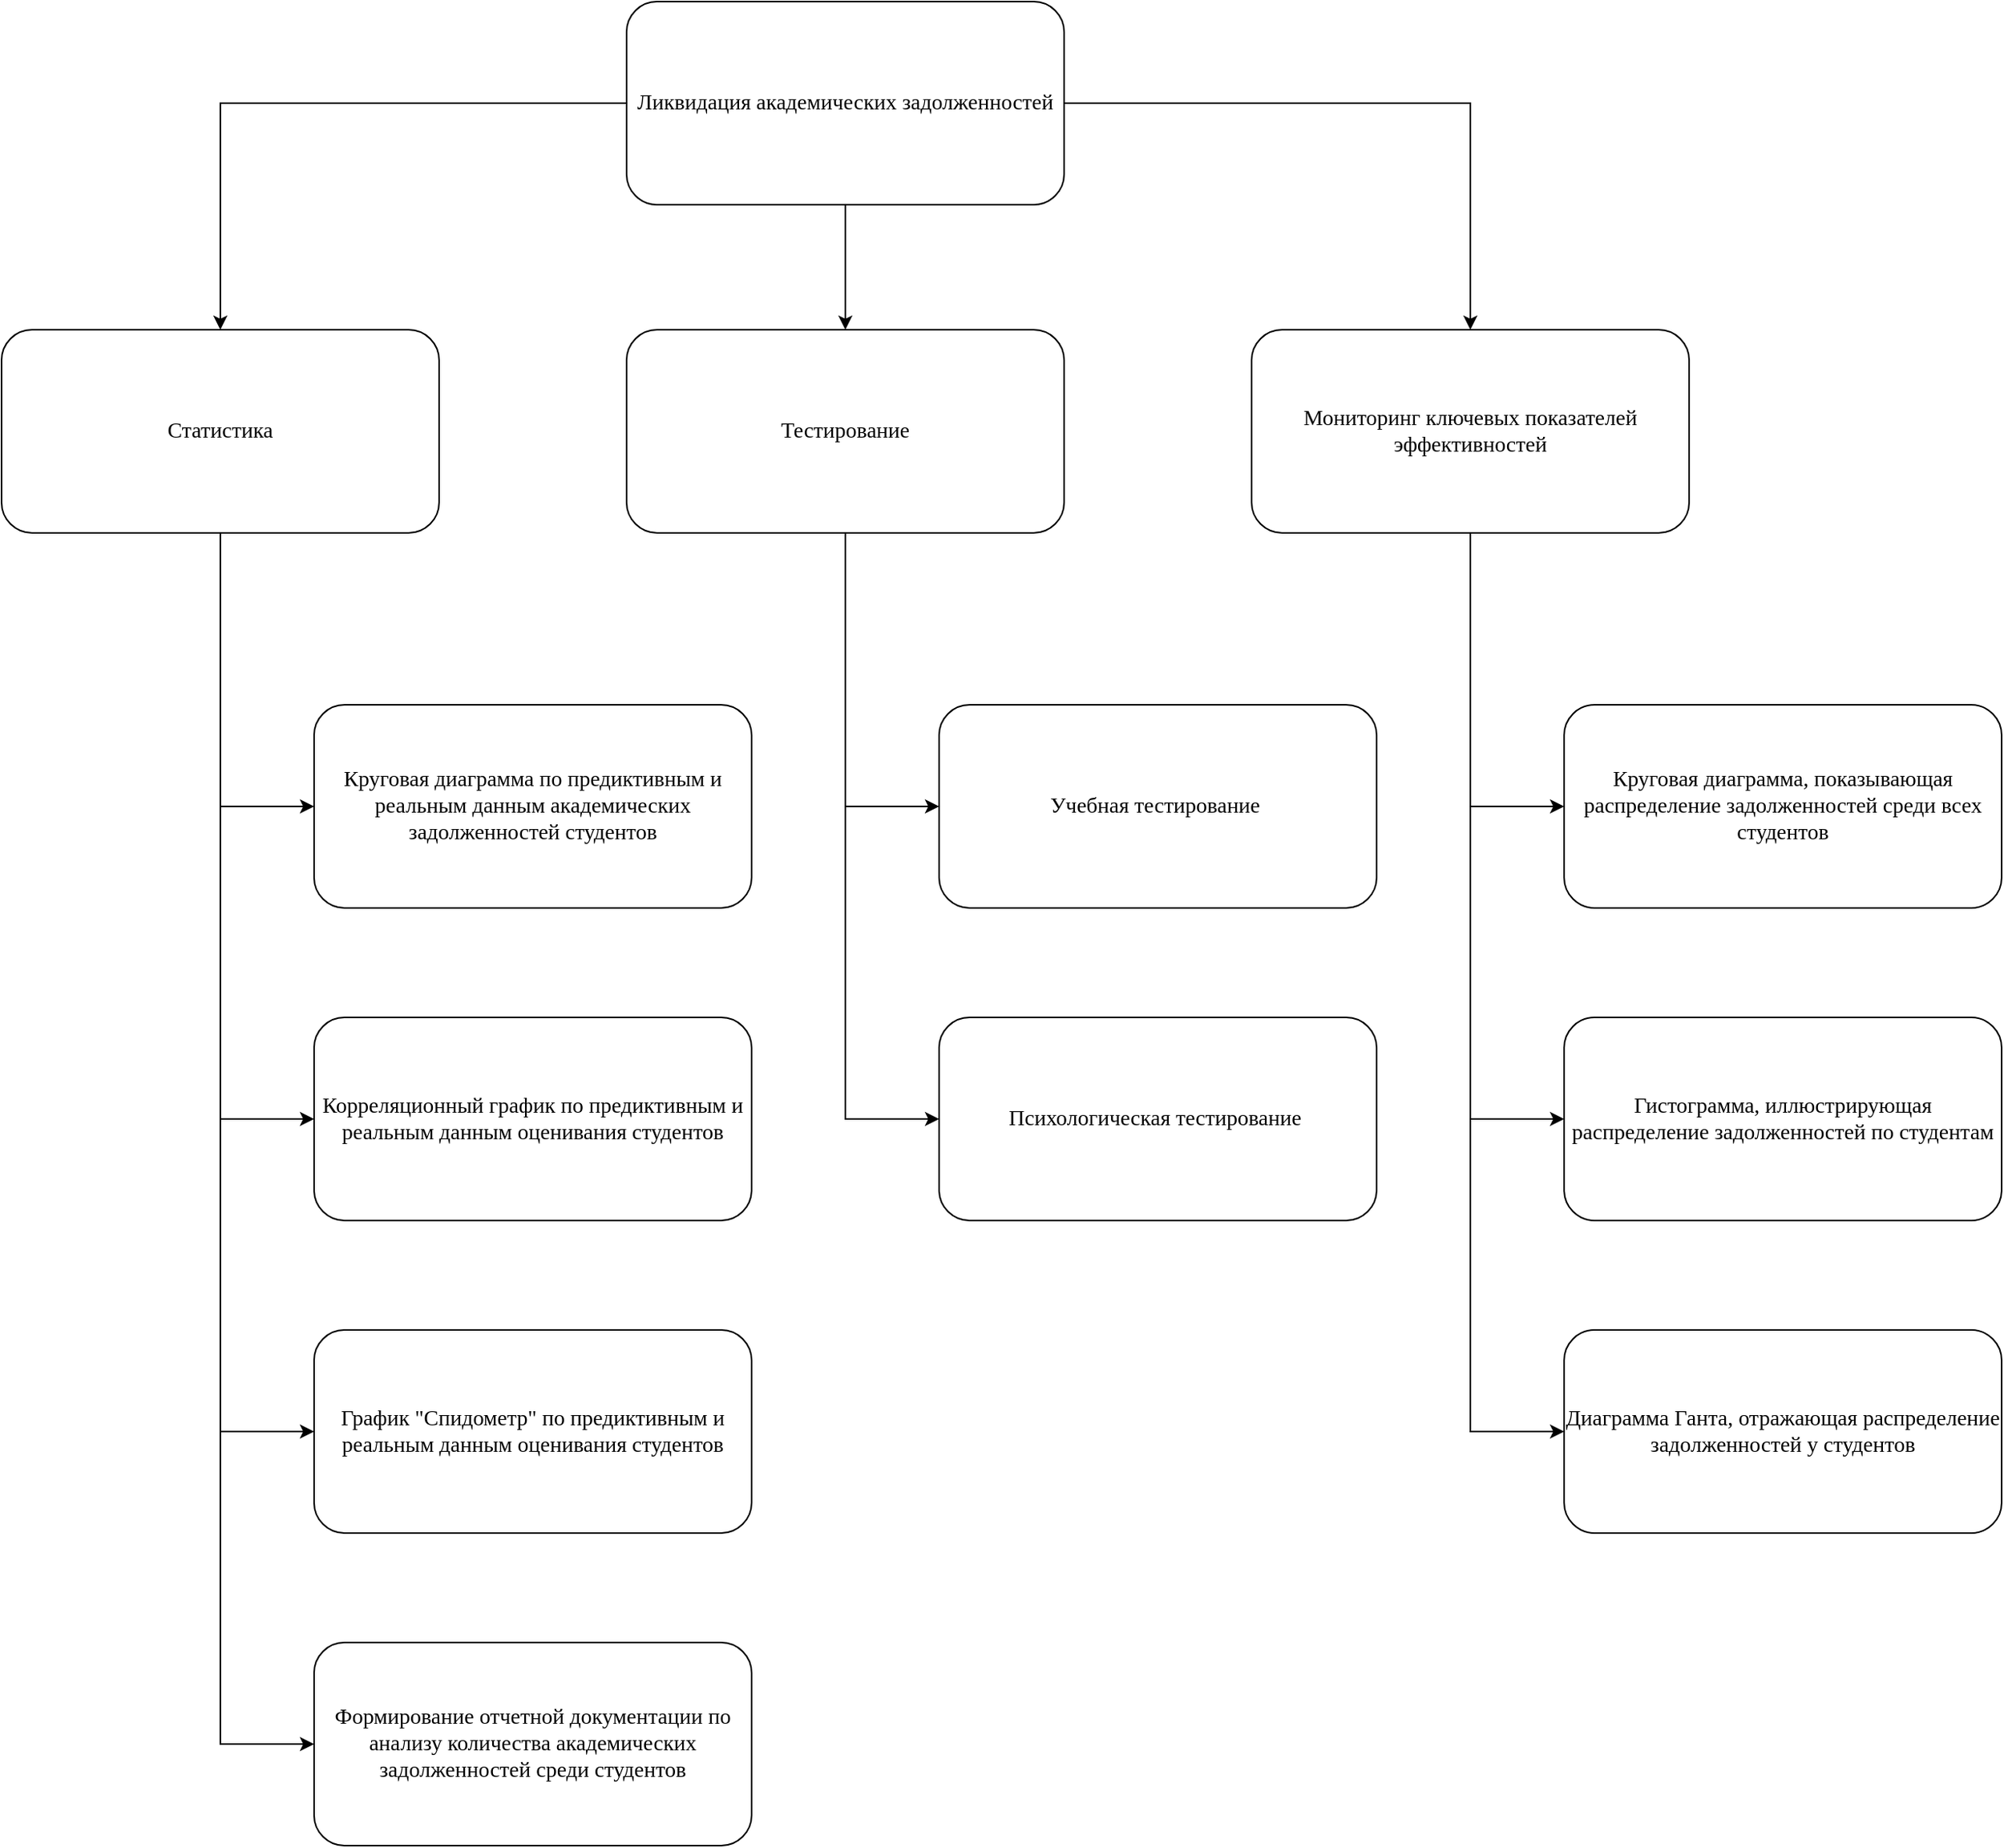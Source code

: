 <mxfile version="26.2.14">
  <diagram name="Страница — 1" id="SVvfLqO8gyrv7P0b9_VM">
    <mxGraphModel dx="2646" dy="1019" grid="1" gridSize="10" guides="1" tooltips="1" connect="1" arrows="1" fold="1" page="1" pageScale="1" pageWidth="827" pageHeight="1169" math="0" shadow="0">
      <root>
        <mxCell id="0" />
        <mxCell id="1" parent="0" />
        <mxCell id="LT_Eu8FXYaYg0h98LdMc-10" style="edgeStyle=orthogonalEdgeStyle;rounded=0;orthogonalLoop=1;jettySize=auto;html=1;fontSize=14;fontFamily=Times New Roman;" parent="1" source="LT_Eu8FXYaYg0h98LdMc-1" target="LT_Eu8FXYaYg0h98LdMc-8" edge="1">
          <mxGeometry relative="1" as="geometry" />
        </mxCell>
        <mxCell id="LT_Eu8FXYaYg0h98LdMc-11" style="edgeStyle=orthogonalEdgeStyle;rounded=0;orthogonalLoop=1;jettySize=auto;html=1;fontSize=14;fontFamily=Times New Roman;" parent="1" source="LT_Eu8FXYaYg0h98LdMc-1" target="LT_Eu8FXYaYg0h98LdMc-7" edge="1">
          <mxGeometry relative="1" as="geometry" />
        </mxCell>
        <mxCell id="LT_Eu8FXYaYg0h98LdMc-12" style="edgeStyle=orthogonalEdgeStyle;rounded=0;orthogonalLoop=1;jettySize=auto;html=1;entryX=0.5;entryY=0;entryDx=0;entryDy=0;fontSize=14;fontFamily=Times New Roman;" parent="1" source="LT_Eu8FXYaYg0h98LdMc-1" target="LT_Eu8FXYaYg0h98LdMc-9" edge="1">
          <mxGeometry relative="1" as="geometry" />
        </mxCell>
        <mxCell id="LT_Eu8FXYaYg0h98LdMc-1" value="&lt;font&gt;Ликвидация академических задолженностей&lt;/font&gt;" style="rounded=1;whiteSpace=wrap;html=1;fontSize=14;fontFamily=Times New Roman;" parent="1" vertex="1">
          <mxGeometry x="280" y="70" width="280" height="130" as="geometry" />
        </mxCell>
        <mxCell id="LT_Eu8FXYaYg0h98LdMc-14" style="edgeStyle=orthogonalEdgeStyle;rounded=0;orthogonalLoop=1;jettySize=auto;html=1;entryX=0;entryY=0.5;entryDx=0;entryDy=0;fontSize=14;fontFamily=Times New Roman;" parent="1" source="LT_Eu8FXYaYg0h98LdMc-7" target="LT_Eu8FXYaYg0h98LdMc-13" edge="1">
          <mxGeometry relative="1" as="geometry" />
        </mxCell>
        <mxCell id="LT_Eu8FXYaYg0h98LdMc-16" style="edgeStyle=orthogonalEdgeStyle;rounded=0;orthogonalLoop=1;jettySize=auto;html=1;entryX=0;entryY=0.5;entryDx=0;entryDy=0;fontSize=14;fontFamily=Times New Roman;" parent="1" source="LT_Eu8FXYaYg0h98LdMc-7" target="LT_Eu8FXYaYg0h98LdMc-15" edge="1">
          <mxGeometry relative="1" as="geometry" />
        </mxCell>
        <mxCell id="LT_Eu8FXYaYg0h98LdMc-7" value="Тестирование" style="rounded=1;whiteSpace=wrap;html=1;fontSize=14;fontFamily=Times New Roman;" parent="1" vertex="1">
          <mxGeometry x="280" y="280" width="280" height="130" as="geometry" />
        </mxCell>
        <mxCell id="LT_Eu8FXYaYg0h98LdMc-33" style="edgeStyle=orthogonalEdgeStyle;rounded=0;orthogonalLoop=1;jettySize=auto;html=1;entryX=0;entryY=0.5;entryDx=0;entryDy=0;" parent="1" source="LT_Eu8FXYaYg0h98LdMc-8" target="LT_Eu8FXYaYg0h98LdMc-32" edge="1">
          <mxGeometry relative="1" as="geometry" />
        </mxCell>
        <mxCell id="LT_Eu8FXYaYg0h98LdMc-35" style="edgeStyle=orthogonalEdgeStyle;rounded=0;orthogonalLoop=1;jettySize=auto;html=1;entryX=0;entryY=0.5;entryDx=0;entryDy=0;" parent="1" source="LT_Eu8FXYaYg0h98LdMc-8" target="LT_Eu8FXYaYg0h98LdMc-34" edge="1">
          <mxGeometry relative="1" as="geometry" />
        </mxCell>
        <mxCell id="LT_Eu8FXYaYg0h98LdMc-37" style="edgeStyle=orthogonalEdgeStyle;rounded=0;orthogonalLoop=1;jettySize=auto;html=1;entryX=0;entryY=0.5;entryDx=0;entryDy=0;" parent="1" source="LT_Eu8FXYaYg0h98LdMc-8" target="LT_Eu8FXYaYg0h98LdMc-36" edge="1">
          <mxGeometry relative="1" as="geometry" />
        </mxCell>
        <mxCell id="LT_Eu8FXYaYg0h98LdMc-8" value="Мониторинг ключевых показателей эффективностей" style="rounded=1;whiteSpace=wrap;html=1;fontSize=14;fontFamily=Times New Roman;" parent="1" vertex="1">
          <mxGeometry x="680" y="280" width="280" height="130" as="geometry" />
        </mxCell>
        <mxCell id="LT_Eu8FXYaYg0h98LdMc-19" style="edgeStyle=orthogonalEdgeStyle;rounded=0;orthogonalLoop=1;jettySize=auto;html=1;entryX=0;entryY=0.5;entryDx=0;entryDy=0;fontSize=14;fontFamily=Times New Roman;" parent="1" source="LT_Eu8FXYaYg0h98LdMc-9" target="LT_Eu8FXYaYg0h98LdMc-17" edge="1">
          <mxGeometry relative="1" as="geometry" />
        </mxCell>
        <mxCell id="LT_Eu8FXYaYg0h98LdMc-20" style="edgeStyle=orthogonalEdgeStyle;rounded=0;orthogonalLoop=1;jettySize=auto;html=1;entryX=0;entryY=0.5;entryDx=0;entryDy=0;fontSize=14;fontFamily=Times New Roman;" parent="1" source="LT_Eu8FXYaYg0h98LdMc-9" target="LT_Eu8FXYaYg0h98LdMc-18" edge="1">
          <mxGeometry relative="1" as="geometry" />
        </mxCell>
        <mxCell id="LT_Eu8FXYaYg0h98LdMc-29" style="edgeStyle=orthogonalEdgeStyle;rounded=0;orthogonalLoop=1;jettySize=auto;html=1;entryX=0;entryY=0.5;entryDx=0;entryDy=0;" parent="1" source="LT_Eu8FXYaYg0h98LdMc-9" target="LT_Eu8FXYaYg0h98LdMc-21" edge="1">
          <mxGeometry relative="1" as="geometry" />
        </mxCell>
        <mxCell id="LT_Eu8FXYaYg0h98LdMc-30" style="edgeStyle=orthogonalEdgeStyle;rounded=0;orthogonalLoop=1;jettySize=auto;html=1;entryX=0;entryY=0.5;entryDx=0;entryDy=0;" parent="1" source="LT_Eu8FXYaYg0h98LdMc-9" target="LT_Eu8FXYaYg0h98LdMc-26" edge="1">
          <mxGeometry relative="1" as="geometry" />
        </mxCell>
        <mxCell id="LT_Eu8FXYaYg0h98LdMc-9" value="&lt;font&gt;Статистика&lt;/font&gt;" style="rounded=1;whiteSpace=wrap;html=1;fontSize=14;fontFamily=Times New Roman;" parent="1" vertex="1">
          <mxGeometry x="-120" y="280" width="280" height="130" as="geometry" />
        </mxCell>
        <mxCell id="LT_Eu8FXYaYg0h98LdMc-13" value="&lt;font&gt;Учебная тестирование&amp;nbsp;&lt;/font&gt;" style="rounded=1;whiteSpace=wrap;html=1;fontSize=14;fontFamily=Times New Roman;" parent="1" vertex="1">
          <mxGeometry x="480" y="520" width="280" height="130" as="geometry" />
        </mxCell>
        <mxCell id="LT_Eu8FXYaYg0h98LdMc-15" value="&lt;font&gt;Психологическая тестирование&amp;nbsp;&lt;/font&gt;" style="rounded=1;whiteSpace=wrap;html=1;fontSize=14;fontFamily=Times New Roman;" parent="1" vertex="1">
          <mxGeometry x="480" y="720" width="280" height="130" as="geometry" />
        </mxCell>
        <mxCell id="LT_Eu8FXYaYg0h98LdMc-17" value="&lt;font&gt;&lt;span&gt;Круговая диаграмма по предиктивным и реальным данным академических задолженностей студентов&lt;/span&gt;&lt;/font&gt;" style="rounded=1;whiteSpace=wrap;html=1;fontSize=14;fontFamily=Times New Roman;" parent="1" vertex="1">
          <mxGeometry x="80" y="520" width="280" height="130" as="geometry" />
        </mxCell>
        <mxCell id="LT_Eu8FXYaYg0h98LdMc-18" value="Корреляционный график по предиктивным и реальным данным оценивания студентов" style="rounded=1;whiteSpace=wrap;html=1;fontSize=14;fontFamily=Times New Roman;" parent="1" vertex="1">
          <mxGeometry x="80" y="720" width="280" height="130" as="geometry" />
        </mxCell>
        <mxCell id="LT_Eu8FXYaYg0h98LdMc-21" value="График &quot;Спидометр&quot; по предиктивным и реальным данным оценивания студентов" style="rounded=1;whiteSpace=wrap;html=1;fontSize=14;fontFamily=Times New Roman;" parent="1" vertex="1">
          <mxGeometry x="80" y="920" width="280" height="130" as="geometry" />
        </mxCell>
        <mxCell id="LT_Eu8FXYaYg0h98LdMc-26" value="Формирование отчетной документации по анализу количества академических задолженностей среди студентов" style="rounded=1;whiteSpace=wrap;html=1;fontSize=14;fontFamily=Times New Roman;" parent="1" vertex="1">
          <mxGeometry x="80" y="1120" width="280" height="130" as="geometry" />
        </mxCell>
        <mxCell id="LT_Eu8FXYaYg0h98LdMc-32" value="Круговая диаграмма, показывающая распределение задолженностей среди всех студентов" style="rounded=1;whiteSpace=wrap;html=1;fontSize=14;fontFamily=Times New Roman;" parent="1" vertex="1">
          <mxGeometry x="880" y="520" width="280" height="130" as="geometry" />
        </mxCell>
        <mxCell id="LT_Eu8FXYaYg0h98LdMc-34" value="Гистограмма, иллюстрирующая распределение задолженностей по студентам" style="rounded=1;whiteSpace=wrap;html=1;fontSize=14;fontFamily=Times New Roman;" parent="1" vertex="1">
          <mxGeometry x="880" y="720" width="280" height="130" as="geometry" />
        </mxCell>
        <mxCell id="LT_Eu8FXYaYg0h98LdMc-36" value="Диаграмма Ганта, отражающая распределение задолженностей у студентов" style="rounded=1;whiteSpace=wrap;html=1;fontSize=14;fontFamily=Times New Roman;" parent="1" vertex="1">
          <mxGeometry x="880" y="920" width="280" height="130" as="geometry" />
        </mxCell>
      </root>
    </mxGraphModel>
  </diagram>
</mxfile>
